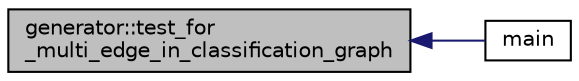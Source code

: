 digraph "generator::test_for_multi_edge_in_classification_graph"
{
  edge [fontname="Helvetica",fontsize="10",labelfontname="Helvetica",labelfontsize="10"];
  node [fontname="Helvetica",fontsize="10",shape=record];
  rankdir="LR";
  Node21302 [label="generator::test_for\l_multi_edge_in_classification_graph",height=0.2,width=0.4,color="black", fillcolor="grey75", style="filled", fontcolor="black"];
  Node21302 -> Node21303 [dir="back",color="midnightblue",fontsize="10",style="solid",fontname="Helvetica"];
  Node21303 [label="main",height=0.2,width=0.4,color="black", fillcolor="white", style="filled",URL="$de/d2d/graph_2graph_8_c.html#a217dbf8b442f20279ea00b898af96f52"];
}
